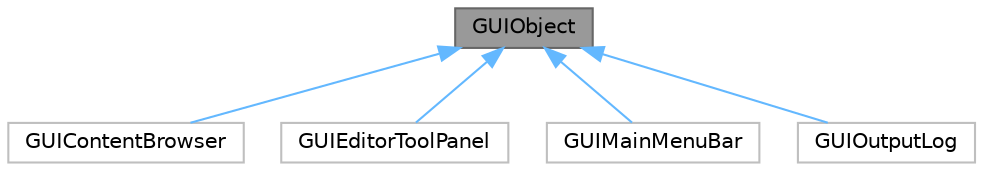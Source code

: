 digraph "GUIObject"
{
 // LATEX_PDF_SIZE
  bgcolor="transparent";
  edge [fontname=Helvetica,fontsize=10,labelfontname=Helvetica,labelfontsize=10];
  node [fontname=Helvetica,fontsize=10,shape=box,height=0.2,width=0.4];
  Node1 [id="Node000001",label="GUIObject",height=0.2,width=0.4,color="gray40", fillcolor="grey60", style="filled", fontcolor="black",tooltip=" "];
  Node1 -> Node2 [id="edge1_Node000001_Node000002",dir="back",color="steelblue1",style="solid",tooltip=" "];
  Node2 [id="Node000002",label="GUIContentBrowser",height=0.2,width=0.4,color="grey75", fillcolor="white", style="filled",URL="$class_g_u_i_content_browser.html",tooltip=" "];
  Node1 -> Node3 [id="edge2_Node000001_Node000003",dir="back",color="steelblue1",style="solid",tooltip=" "];
  Node3 [id="Node000003",label="GUIEditorToolPanel",height=0.2,width=0.4,color="grey75", fillcolor="white", style="filled",URL="$class_g_u_i_editor_tool_panel.html",tooltip=" "];
  Node1 -> Node4 [id="edge3_Node000001_Node000004",dir="back",color="steelblue1",style="solid",tooltip=" "];
  Node4 [id="Node000004",label="GUIMainMenuBar",height=0.2,width=0.4,color="grey75", fillcolor="white", style="filled",URL="$class_g_u_i_main_menu_bar.html",tooltip=" "];
  Node1 -> Node5 [id="edge4_Node000001_Node000005",dir="back",color="steelblue1",style="solid",tooltip=" "];
  Node5 [id="Node000005",label="GUIOutputLog",height=0.2,width=0.4,color="grey75", fillcolor="white", style="filled",URL="$class_g_u_i_output_log.html",tooltip=" "];
}
